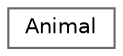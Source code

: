 digraph "Grafinė Klasės Hierarchija"
{
 // LATEX_PDF_SIZE
  bgcolor="transparent";
  edge [fontname=Helvetica,fontsize=10,labelfontname=Helvetica,labelfontsize=10];
  node [fontname=Helvetica,fontsize=10,shape=box,height=0.2,width=0.4];
  rankdir="LR";
  Node0 [id="Node000000",label="Animal",height=0.2,width=0.4,color="grey40", fillcolor="white", style="filled",URL="$d0/d24/class_animal.html",tooltip="Represents an Animal with pluggable movement."];
}
